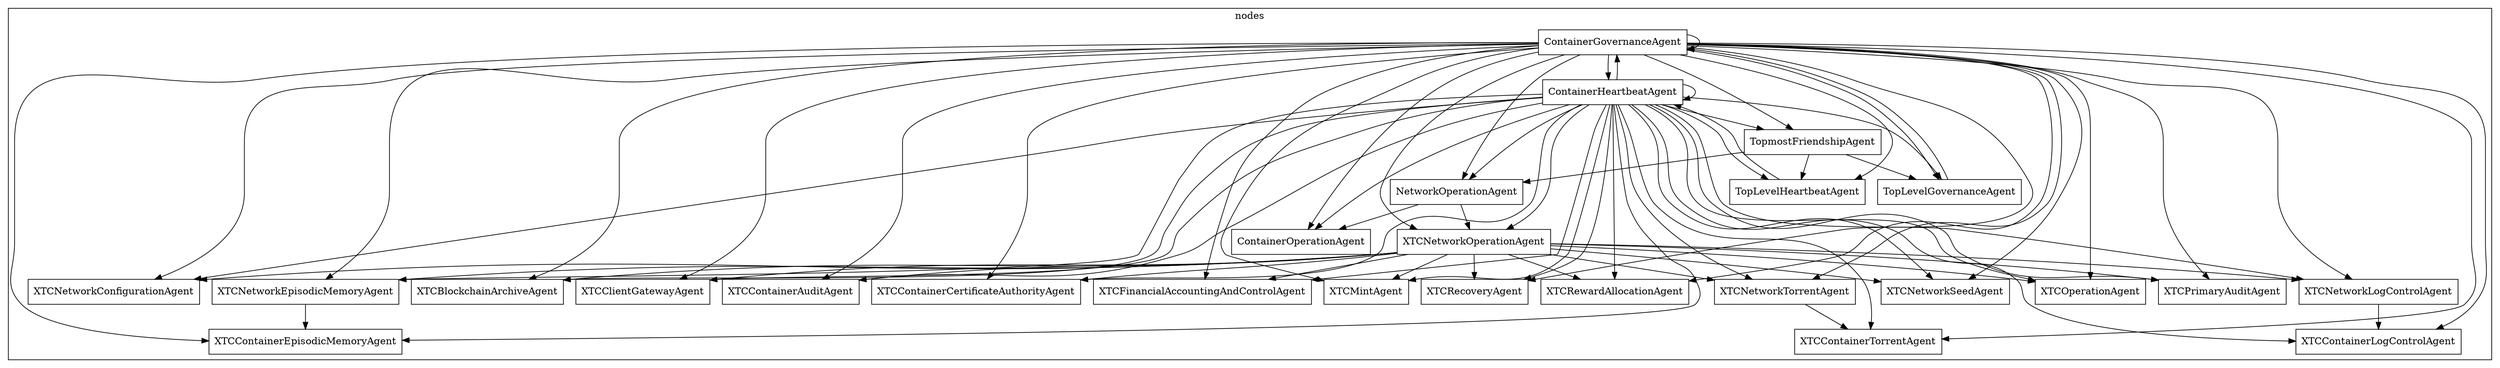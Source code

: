 digraph "agents-graph" {
  ratio = "auto" ;
  mincross = 2.0 ;
subgraph cluster_agents {
  label = "nodes"
  NContainerGovernanceAgent [
    shape = box
    label = "ContainerGovernanceAgent" ];
  NContainerHeartbeatAgent [
    shape = box
    label = "ContainerHeartbeatAgent" ];
  NContainerOperationAgent [
    shape = box
    label = "ContainerOperationAgent" ];
  NNetworkOperationAgent [
    shape = box
    label = "NetworkOperationAgent" ];
  NTopLevelGovernanceAgent [
    shape = box
    label = "TopLevelGovernanceAgent" ];
  NTopLevelHeartbeatAgent [
    shape = box
    label = "TopLevelHeartbeatAgent" ];
  NTopmostFriendshipAgent [
    shape = box
    label = "TopmostFriendshipAgent" ];
  NXTCBlockchainArchiveAgent [
    shape = box
    label = "XTCBlockchainArchiveAgent" ];
  NXTCClientGatewayAgent [
    shape = box
    label = "XTCClientGatewayAgent" ];
  NXTCContainerAuditAgent [
    shape = box
    label = "XTCContainerAuditAgent" ];
  NXTCContainerCertificateAuthorityAgent [
    shape = box
    label = "XTCContainerCertificateAuthorityAgent" ];
  NXTCContainerEpisodicMemoryAgent [
    shape = box
    label = "XTCContainerEpisodicMemoryAgent" ];
  NXTCContainerLogControlAgent [
    shape = box
    label = "XTCContainerLogControlAgent" ];
  NXTCContainerTorrentAgent [
    shape = box
    label = "XTCContainerTorrentAgent" ];
  NXTCFinancialAccountingAndControlAgent [
    shape = box
    label = "XTCFinancialAccountingAndControlAgent" ];
  NXTCMintAgent [
    shape = box
    label = "XTCMintAgent" ];
  NXTCNetworkConfigurationAgent [
    shape = box
    label = "XTCNetworkConfigurationAgent" ];
  NXTCNetworkEpisodicMemoryAgent [
    shape = box
    label = "XTCNetworkEpisodicMemoryAgent" ];
  NXTCNetworkLogControlAgent [
    shape = box
    label = "XTCNetworkLogControlAgent" ];
  NXTCNetworkOperationAgent [
    shape = box
    label = "XTCNetworkOperationAgent" ];
  NXTCNetworkSeedAgent [
    shape = box
    label = "XTCNetworkSeedAgent" ];
  NXTCNetworkTorrentAgent [
    shape = box
    label = "XTCNetworkTorrentAgent" ];
  NXTCOperationAgent [
    shape = box
    label = "XTCOperationAgent" ];
  NXTCPrimaryAuditAgent [
    shape = box
    label = "XTCPrimaryAuditAgent" ];
  NXTCRecoveryAgent [
    shape = box
    label = "XTCRecoveryAgent" ];
  NXTCRewardAllocationAgent [
    shape = box
    label = "XTCRewardAllocationAgent" ];
  }  NContainerGovernanceAgent -> NXTCNetworkConfigurationAgent;
  NContainerGovernanceAgent -> NXTCRecoveryAgent;
  NNetworkOperationAgent -> NXTCNetworkOperationAgent;
  NContainerGovernanceAgent -> NXTCMintAgent;
  NContainerHeartbeatAgent -> NXTCNetworkConfigurationAgent;
  NContainerHeartbeatAgent -> NXTCContainerAuditAgent;
  NXTCNetworkOperationAgent -> NXTCRewardAllocationAgent;
  NContainerHeartbeatAgent -> NXTCContainerEpisodicMemoryAgent;
  NContainerGovernanceAgent -> NContainerOperationAgent;
  NXTCNetworkOperationAgent -> NXTCFinancialAccountingAndControlAgent;
  NContainerHeartbeatAgent -> NTopLevelGovernanceAgent;
  NXTCNetworkOperationAgent -> NXTCRecoveryAgent;
  NContainerHeartbeatAgent -> NXTCOperationAgent;
  NXTCNetworkOperationAgent -> NXTCContainerAuditAgent;
  NContainerHeartbeatAgent -> NContainerHeartbeatAgent;
  NContainerGovernanceAgent -> NTopmostFriendshipAgent;
  NContainerHeartbeatAgent -> NXTCContainerCertificateAuthorityAgent;
  NXTCNetworkOperationAgent -> NXTCOperationAgent;
  NTopLevelHeartbeatAgent -> NContainerHeartbeatAgent;
  NXTCNetworkEpisodicMemoryAgent -> NXTCContainerEpisodicMemoryAgent;
  NContainerHeartbeatAgent -> NXTCClientGatewayAgent;
  NContainerGovernanceAgent -> NXTCContainerLogControlAgent;
  NContainerGovernanceAgent -> NXTCContainerCertificateAuthorityAgent;
  NContainerHeartbeatAgent -> NXTCNetworkEpisodicMemoryAgent;
  NXTCNetworkOperationAgent -> NXTCClientGatewayAgent;
  NXTCNetworkOperationAgent -> NXTCPrimaryAuditAgent;
  NContainerHeartbeatAgent -> NContainerOperationAgent;
  NContainerGovernanceAgent -> NTopLevelGovernanceAgent;
  NContainerGovernanceAgent -> NXTCContainerTorrentAgent;
  NContainerGovernanceAgent -> NXTCNetworkTorrentAgent;
  NContainerHeartbeatAgent -> NXTCMintAgent;
  NContainerGovernanceAgent -> NXTCOperationAgent;
  NContainerHeartbeatAgent -> NTopLevelHeartbeatAgent;
  NXTCNetworkOperationAgent -> NXTCBlockchainArchiveAgent;
  NContainerGovernanceAgent -> NXTCContainerEpisodicMemoryAgent;
  NNetworkOperationAgent -> NContainerOperationAgent;
  NContainerHeartbeatAgent -> NNetworkOperationAgent;
  NXTCNetworkOperationAgent -> NXTCNetworkEpisodicMemoryAgent;
  NContainerGovernanceAgent -> NXTCNetworkSeedAgent;
  NContainerGovernanceAgent -> NXTCNetworkEpisodicMemoryAgent;
  NContainerHeartbeatAgent -> NXTCBlockchainArchiveAgent;
  NContainerGovernanceAgent -> NXTCPrimaryAuditAgent;
  NTopLevelGovernanceAgent -> NContainerGovernanceAgent;
  NXTCNetworkOperationAgent -> NXTCNetworkSeedAgent;
  NContainerGovernanceAgent -> NNetworkOperationAgent;
  NTopmostFriendshipAgent -> NTopLevelGovernanceAgent;
  NTopmostFriendshipAgent -> NTopLevelHeartbeatAgent;
  NXTCNetworkLogControlAgent -> NXTCContainerLogControlAgent;
  NContainerHeartbeatAgent -> NXTCNetworkSeedAgent;
  NXTCNetworkOperationAgent -> NXTCNetworkConfigurationAgent;
  NContainerGovernanceAgent -> NXTCClientGatewayAgent;
  NContainerHeartbeatAgent -> NXTCFinancialAccountingAndControlAgent;
  NXTCNetworkTorrentAgent -> NXTCContainerTorrentAgent;
  NContainerGovernanceAgent -> NXTCBlockchainArchiveAgent;
  NContainerHeartbeatAgent -> NXTCContainerLogControlAgent;
  NTopmostFriendshipAgent -> NNetworkOperationAgent;
  NContainerGovernanceAgent -> NContainerHeartbeatAgent;
  NContainerHeartbeatAgent -> NXTCRewardAllocationAgent;
  NContainerHeartbeatAgent -> NXTCContainerTorrentAgent;
  NContainerHeartbeatAgent -> NXTCNetworkTorrentAgent;
  NContainerGovernanceAgent -> NXTCRewardAllocationAgent;
  NContainerHeartbeatAgent -> NXTCPrimaryAuditAgent;
  NContainerGovernanceAgent -> NContainerGovernanceAgent;
  NContainerHeartbeatAgent -> NContainerGovernanceAgent;
  NContainerGovernanceAgent -> NXTCNetworkOperationAgent;
  NContainerGovernanceAgent -> NXTCNetworkLogControlAgent;
  NContainerHeartbeatAgent -> NXTCNetworkLogControlAgent;
  NContainerGovernanceAgent -> NXTCFinancialAccountingAndControlAgent;
  NContainerHeartbeatAgent -> NXTCNetworkOperationAgent;
  NXTCNetworkOperationAgent -> NXTCMintAgent;
  NContainerHeartbeatAgent -> NXTCRecoveryAgent;
  NXTCNetworkOperationAgent -> NXTCNetworkLogControlAgent;
  NXTCNetworkOperationAgent -> NXTCNetworkTorrentAgent;
  NContainerGovernanceAgent -> NTopLevelHeartbeatAgent;
  NContainerHeartbeatAgent -> NTopmostFriendshipAgent;
  NContainerGovernanceAgent -> NXTCContainerAuditAgent;
  NXTCNetworkOperationAgent -> NXTCContainerCertificateAuthorityAgent;

}